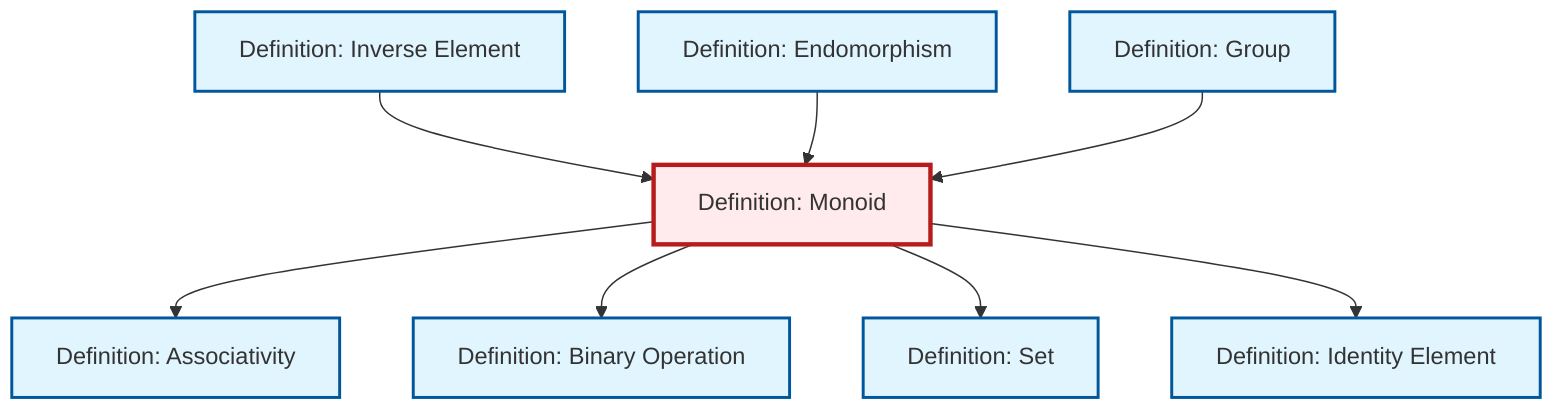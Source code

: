 graph TD
    classDef definition fill:#e1f5fe,stroke:#01579b,stroke-width:2px
    classDef theorem fill:#f3e5f5,stroke:#4a148c,stroke-width:2px
    classDef axiom fill:#fff3e0,stroke:#e65100,stroke-width:2px
    classDef example fill:#e8f5e9,stroke:#1b5e20,stroke-width:2px
    classDef current fill:#ffebee,stroke:#b71c1c,stroke-width:3px
    def-group["Definition: Group"]:::definition
    def-monoid["Definition: Monoid"]:::definition
    def-binary-operation["Definition: Binary Operation"]:::definition
    def-endomorphism["Definition: Endomorphism"]:::definition
    def-inverse-element["Definition: Inverse Element"]:::definition
    def-associativity["Definition: Associativity"]:::definition
    def-identity-element["Definition: Identity Element"]:::definition
    def-set["Definition: Set"]:::definition
    def-monoid --> def-associativity
    def-inverse-element --> def-monoid
    def-monoid --> def-binary-operation
    def-endomorphism --> def-monoid
    def-monoid --> def-set
    def-monoid --> def-identity-element
    def-group --> def-monoid
    class def-monoid current